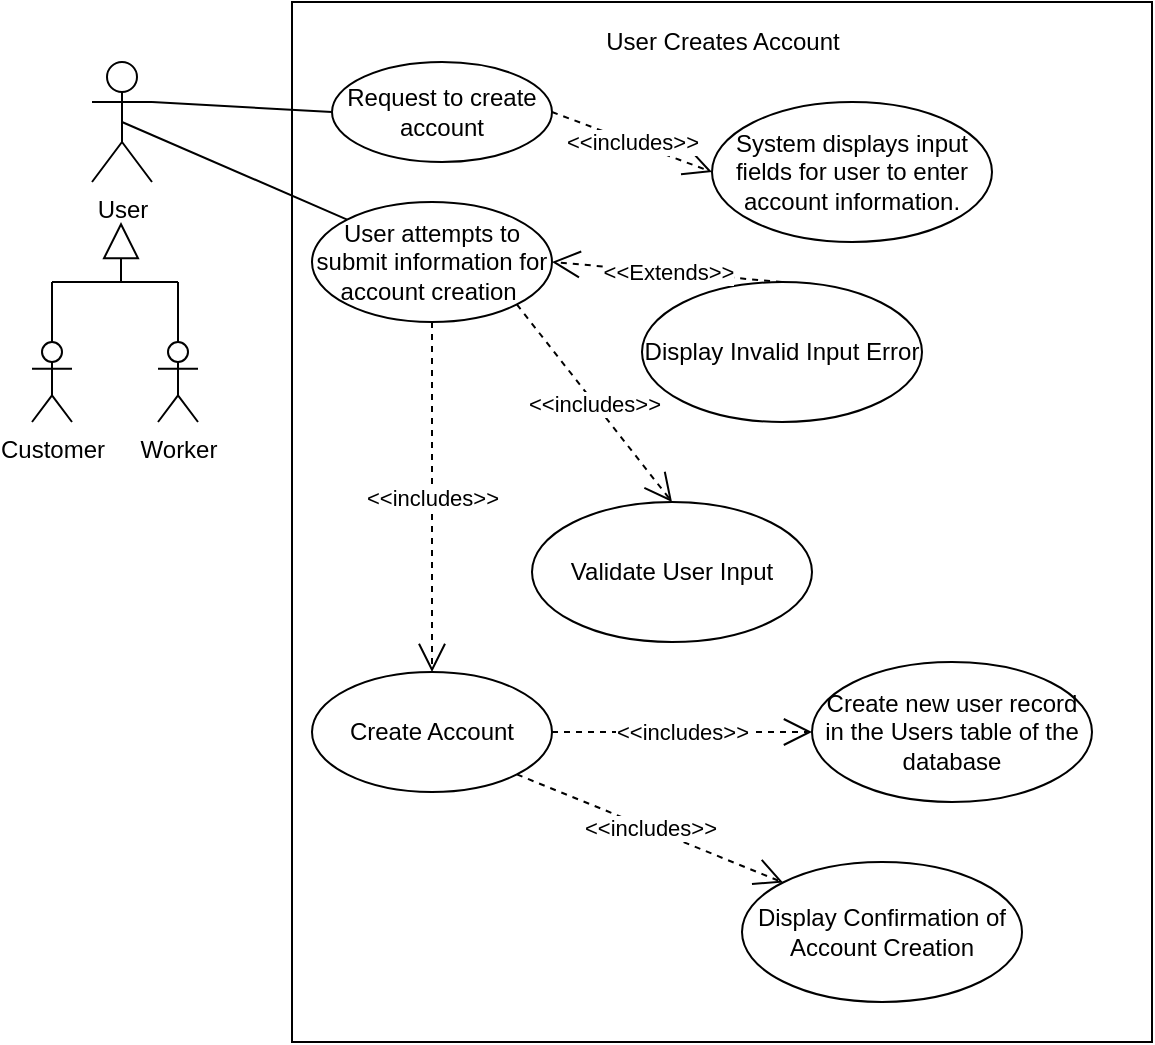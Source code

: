 <mxfile version="16.4.7" type="device"><diagram id="rpgpVyY5roepTp9ijtL6" name="Page-1"><mxGraphModel dx="2272" dy="754" grid="1" gridSize="10" guides="1" tooltips="1" connect="1" arrows="1" fold="1" page="1" pageScale="1" pageWidth="850" pageHeight="1100" math="0" shadow="0"><root><mxCell id="0"/><mxCell id="1" parent="0"/><mxCell id="vf9BFJR2pVNgw61m-1DW-1" value="" style="rounded=0;whiteSpace=wrap;html=1;" vertex="1" parent="1"><mxGeometry x="130" y="30" width="430" height="520" as="geometry"/></mxCell><mxCell id="vf9BFJR2pVNgw61m-1DW-2" value="User" style="shape=umlActor;verticalLabelPosition=bottom;verticalAlign=top;html=1;" vertex="1" parent="1"><mxGeometry x="30" y="60" width="30" height="60" as="geometry"/></mxCell><mxCell id="vf9BFJR2pVNgw61m-1DW-3" value="User Creates Account" style="text;html=1;resizable=0;autosize=1;align=center;verticalAlign=middle;points=[];fillColor=none;strokeColor=none;rounded=0;" vertex="1" parent="1"><mxGeometry x="280" y="40" width="130" height="20" as="geometry"/></mxCell><mxCell id="vf9BFJR2pVNgw61m-1DW-7" value="" style="endArrow=block;endSize=16;endFill=0;html=1;rounded=0;" edge="1" parent="1"><mxGeometry width="160" relative="1" as="geometry"><mxPoint x="44.5" y="170" as="sourcePoint"/><mxPoint x="44.5" y="140" as="targetPoint"/></mxGeometry></mxCell><mxCell id="vf9BFJR2pVNgw61m-1DW-8" value="Customer" style="shape=umlActor;verticalLabelPosition=bottom;verticalAlign=top;html=1;" vertex="1" parent="1"><mxGeometry y="200" width="20" height="40" as="geometry"/></mxCell><mxCell id="vf9BFJR2pVNgw61m-1DW-9" value="" style="endArrow=none;html=1;rounded=0;" edge="1" parent="1"><mxGeometry width="50" height="50" relative="1" as="geometry"><mxPoint x="10" y="170" as="sourcePoint"/><mxPoint x="43" y="170" as="targetPoint"/></mxGeometry></mxCell><mxCell id="vf9BFJR2pVNgw61m-1DW-10" value="" style="endArrow=none;html=1;rounded=0;" edge="1" parent="1"><mxGeometry width="50" height="50" relative="1" as="geometry"><mxPoint x="40" y="170" as="sourcePoint"/><mxPoint x="73" y="170" as="targetPoint"/></mxGeometry></mxCell><mxCell id="vf9BFJR2pVNgw61m-1DW-11" value="Worker" style="shape=umlActor;verticalLabelPosition=bottom;verticalAlign=top;html=1;" vertex="1" parent="1"><mxGeometry x="63" y="200" width="20" height="40" as="geometry"/></mxCell><mxCell id="vf9BFJR2pVNgw61m-1DW-13" value="" style="endArrow=none;html=1;rounded=0;exitX=0.5;exitY=0;exitDx=0;exitDy=0;exitPerimeter=0;" edge="1" parent="1" source="vf9BFJR2pVNgw61m-1DW-8"><mxGeometry width="50" height="50" relative="1" as="geometry"><mxPoint x="-70" y="210" as="sourcePoint"/><mxPoint x="10" y="170" as="targetPoint"/></mxGeometry></mxCell><mxCell id="vf9BFJR2pVNgw61m-1DW-14" value="" style="endArrow=none;html=1;rounded=0;exitX=0.5;exitY=0;exitDx=0;exitDy=0;exitPerimeter=0;" edge="1" parent="1" source="vf9BFJR2pVNgw61m-1DW-11"><mxGeometry width="50" height="50" relative="1" as="geometry"><mxPoint x="85.5" y="190" as="sourcePoint"/><mxPoint x="73" y="170" as="targetPoint"/></mxGeometry></mxCell><mxCell id="vf9BFJR2pVNgw61m-1DW-16" value="Request to create account" style="ellipse;whiteSpace=wrap;html=1;" vertex="1" parent="1"><mxGeometry x="150" y="60" width="110" height="50" as="geometry"/></mxCell><mxCell id="vf9BFJR2pVNgw61m-1DW-18" value="User attempts to submit information for account creation&amp;nbsp;" style="ellipse;whiteSpace=wrap;html=1;" vertex="1" parent="1"><mxGeometry x="140" y="130" width="120" height="60" as="geometry"/></mxCell><mxCell id="vf9BFJR2pVNgw61m-1DW-19" value="" style="endArrow=none;html=1;rounded=0;exitX=0.5;exitY=0.5;exitDx=0;exitDy=0;exitPerimeter=0;entryX=0;entryY=0;entryDx=0;entryDy=0;" edge="1" parent="1" source="vf9BFJR2pVNgw61m-1DW-2" target="vf9BFJR2pVNgw61m-1DW-18"><mxGeometry width="50" height="50" relative="1" as="geometry"><mxPoint x="160" y="170" as="sourcePoint"/><mxPoint x="210" y="120" as="targetPoint"/></mxGeometry></mxCell><mxCell id="vf9BFJR2pVNgw61m-1DW-20" value="" style="endArrow=none;html=1;rounded=0;exitX=1;exitY=0.333;exitDx=0;exitDy=0;exitPerimeter=0;entryX=0;entryY=0.5;entryDx=0;entryDy=0;" edge="1" parent="1" source="vf9BFJR2pVNgw61m-1DW-2" target="vf9BFJR2pVNgw61m-1DW-16"><mxGeometry width="50" height="50" relative="1" as="geometry"><mxPoint x="90" y="90" as="sourcePoint"/><mxPoint x="140" y="40" as="targetPoint"/></mxGeometry></mxCell><mxCell id="vf9BFJR2pVNgw61m-1DW-21" value="System displays input fields for user to enter account information." style="ellipse;whiteSpace=wrap;html=1;" vertex="1" parent="1"><mxGeometry x="340" y="80" width="140" height="70" as="geometry"/></mxCell><mxCell id="vf9BFJR2pVNgw61m-1DW-22" value="&amp;lt;&amp;lt;includes&amp;gt;&amp;gt;" style="endArrow=open;endSize=12;dashed=1;html=1;rounded=0;exitX=1;exitY=0.5;exitDx=0;exitDy=0;entryX=0;entryY=0.5;entryDx=0;entryDy=0;" edge="1" parent="1" source="vf9BFJR2pVNgw61m-1DW-16" target="vf9BFJR2pVNgw61m-1DW-21"><mxGeometry width="160" relative="1" as="geometry"><mxPoint x="270" y="70" as="sourcePoint"/><mxPoint x="430" y="70" as="targetPoint"/></mxGeometry></mxCell><mxCell id="vf9BFJR2pVNgw61m-1DW-23" value="Display Invalid Input Error" style="ellipse;whiteSpace=wrap;html=1;" vertex="1" parent="1"><mxGeometry x="305" y="170" width="140" height="70" as="geometry"/></mxCell><mxCell id="vf9BFJR2pVNgw61m-1DW-25" value="&amp;lt;&amp;lt;Extends&amp;gt;&amp;gt;" style="endArrow=open;endSize=12;dashed=1;html=1;rounded=0;exitX=0.5;exitY=0;exitDx=0;exitDy=0;entryX=1;entryY=0.5;entryDx=0;entryDy=0;" edge="1" parent="1" source="vf9BFJR2pVNgw61m-1DW-23" target="vf9BFJR2pVNgw61m-1DW-18"><mxGeometry width="160" relative="1" as="geometry"><mxPoint x="240" y="230" as="sourcePoint"/><mxPoint x="400" y="230" as="targetPoint"/></mxGeometry></mxCell><mxCell id="vf9BFJR2pVNgw61m-1DW-26" value="Validate User Input" style="ellipse;whiteSpace=wrap;html=1;" vertex="1" parent="1"><mxGeometry x="250" y="280" width="140" height="70" as="geometry"/></mxCell><mxCell id="vf9BFJR2pVNgw61m-1DW-27" value="&amp;lt;&amp;lt;includes&amp;gt;&amp;gt;" style="endArrow=open;endSize=12;dashed=1;html=1;rounded=0;exitX=1;exitY=1;exitDx=0;exitDy=0;entryX=0.5;entryY=0;entryDx=0;entryDy=0;" edge="1" parent="1" source="vf9BFJR2pVNgw61m-1DW-18" target="vf9BFJR2pVNgw61m-1DW-26"><mxGeometry width="160" relative="1" as="geometry"><mxPoint x="240" y="230" as="sourcePoint"/><mxPoint x="400" y="230" as="targetPoint"/></mxGeometry></mxCell><mxCell id="vf9BFJR2pVNgw61m-1DW-28" value="Create Account" style="ellipse;whiteSpace=wrap;html=1;" vertex="1" parent="1"><mxGeometry x="140" y="365" width="120" height="60" as="geometry"/></mxCell><mxCell id="vf9BFJR2pVNgw61m-1DW-29" value="&amp;lt;&amp;lt;includes&amp;gt;&amp;gt;" style="endArrow=open;endSize=12;dashed=1;html=1;rounded=0;exitX=0.5;exitY=1;exitDx=0;exitDy=0;entryX=0.5;entryY=0;entryDx=0;entryDy=0;" edge="1" parent="1" source="vf9BFJR2pVNgw61m-1DW-18" target="vf9BFJR2pVNgw61m-1DW-28"><mxGeometry width="160" relative="1" as="geometry"><mxPoint x="150" y="210" as="sourcePoint"/><mxPoint x="310" y="210" as="targetPoint"/></mxGeometry></mxCell><mxCell id="vf9BFJR2pVNgw61m-1DW-30" value="Create new user record in the Users table of the database" style="ellipse;whiteSpace=wrap;html=1;" vertex="1" parent="1"><mxGeometry x="390" y="360" width="140" height="70" as="geometry"/></mxCell><mxCell id="vf9BFJR2pVNgw61m-1DW-31" value="&amp;lt;&amp;lt;includes&amp;gt;&amp;gt;" style="endArrow=open;endSize=12;dashed=1;html=1;rounded=0;exitX=1;exitY=0.5;exitDx=0;exitDy=0;entryX=0;entryY=0.5;entryDx=0;entryDy=0;" edge="1" parent="1" source="vf9BFJR2pVNgw61m-1DW-28" target="vf9BFJR2pVNgw61m-1DW-30"><mxGeometry width="160" relative="1" as="geometry"><mxPoint x="270" y="420" as="sourcePoint"/><mxPoint x="430" y="420" as="targetPoint"/></mxGeometry></mxCell><mxCell id="vf9BFJR2pVNgw61m-1DW-32" value="Display Confirmation of Account Creation" style="ellipse;whiteSpace=wrap;html=1;" vertex="1" parent="1"><mxGeometry x="355" y="460" width="140" height="70" as="geometry"/></mxCell><mxCell id="vf9BFJR2pVNgw61m-1DW-33" value="&amp;lt;&amp;lt;includes&amp;gt;&amp;gt;" style="endArrow=open;endSize=12;dashed=1;html=1;rounded=0;exitX=1;exitY=1;exitDx=0;exitDy=0;entryX=0;entryY=0;entryDx=0;entryDy=0;" edge="1" parent="1" source="vf9BFJR2pVNgw61m-1DW-28" target="vf9BFJR2pVNgw61m-1DW-32"><mxGeometry width="160" relative="1" as="geometry"><mxPoint x="220" y="440" as="sourcePoint"/><mxPoint x="380" y="440" as="targetPoint"/></mxGeometry></mxCell></root></mxGraphModel></diagram></mxfile>